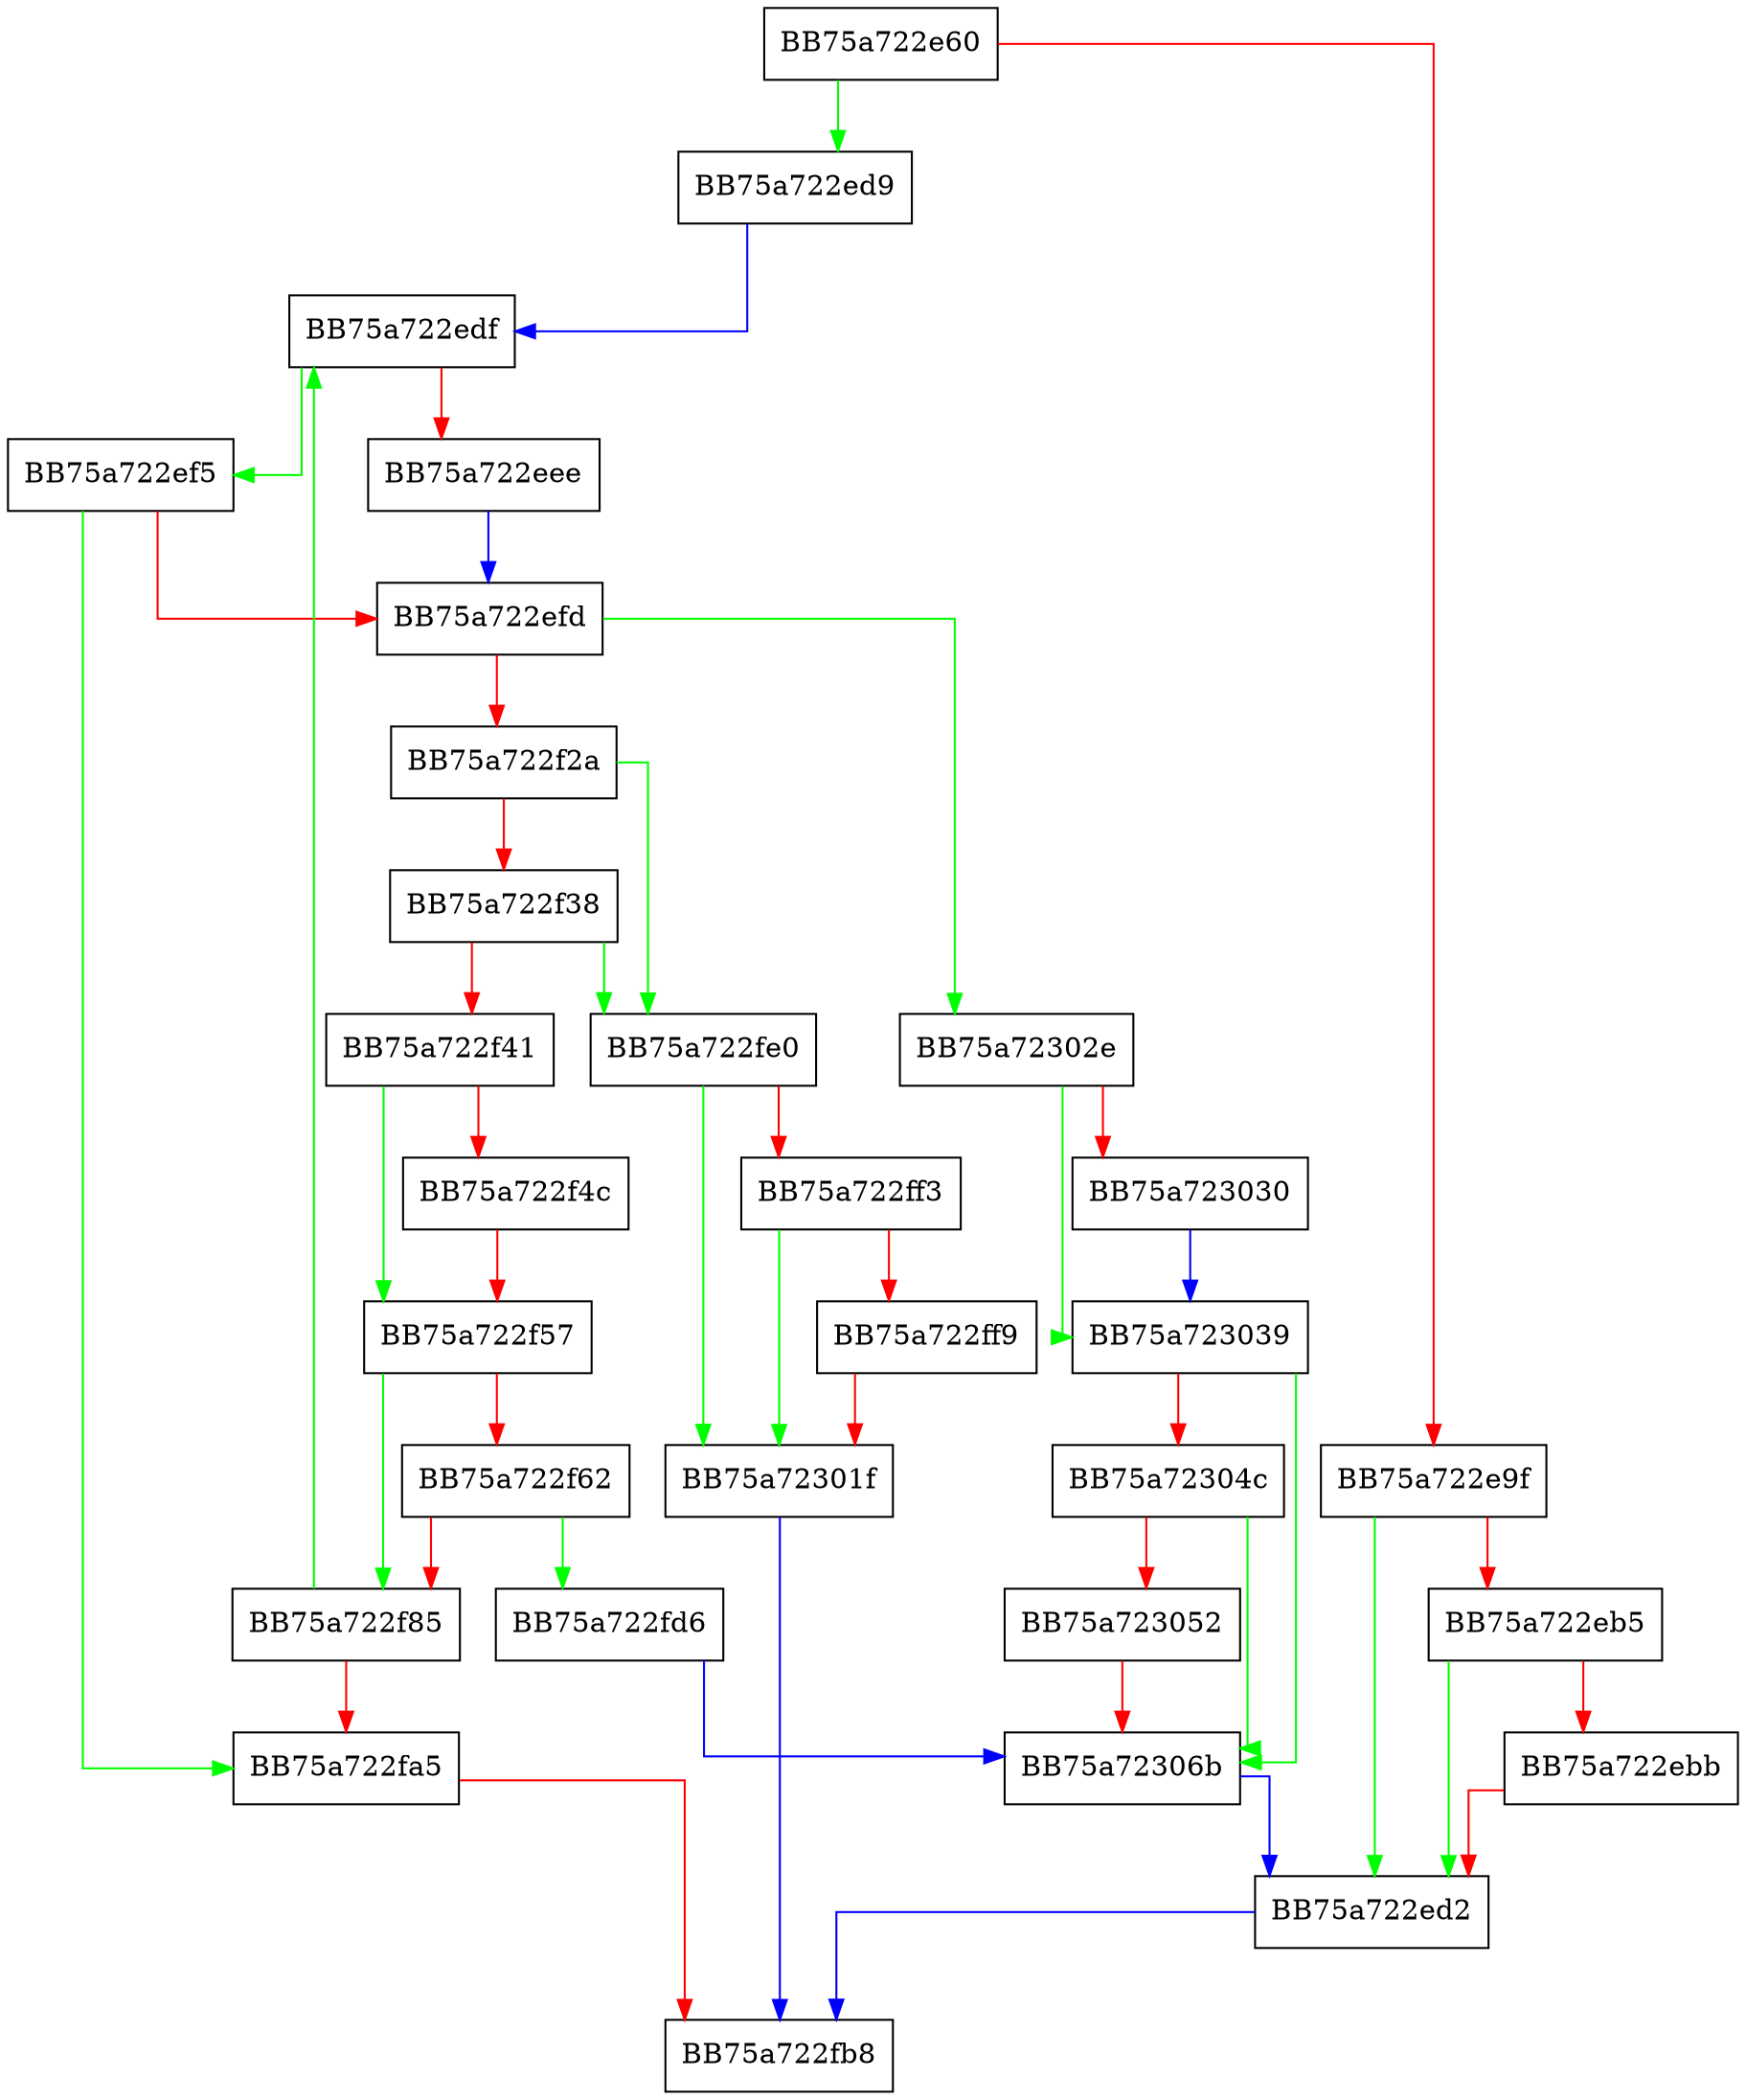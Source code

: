 digraph hash_seville_file {
  node [shape="box"];
  graph [splines=ortho];
  BB75a722e60 -> BB75a722ed9 [color="green"];
  BB75a722e60 -> BB75a722e9f [color="red"];
  BB75a722e9f -> BB75a722ed2 [color="green"];
  BB75a722e9f -> BB75a722eb5 [color="red"];
  BB75a722eb5 -> BB75a722ed2 [color="green"];
  BB75a722eb5 -> BB75a722ebb [color="red"];
  BB75a722ebb -> BB75a722ed2 [color="red"];
  BB75a722ed2 -> BB75a722fb8 [color="blue"];
  BB75a722ed9 -> BB75a722edf [color="blue"];
  BB75a722edf -> BB75a722ef5 [color="green"];
  BB75a722edf -> BB75a722eee [color="red"];
  BB75a722eee -> BB75a722efd [color="blue"];
  BB75a722ef5 -> BB75a722fa5 [color="green"];
  BB75a722ef5 -> BB75a722efd [color="red"];
  BB75a722efd -> BB75a72302e [color="green"];
  BB75a722efd -> BB75a722f2a [color="red"];
  BB75a722f2a -> BB75a722fe0 [color="green"];
  BB75a722f2a -> BB75a722f38 [color="red"];
  BB75a722f38 -> BB75a722fe0 [color="green"];
  BB75a722f38 -> BB75a722f41 [color="red"];
  BB75a722f41 -> BB75a722f57 [color="green"];
  BB75a722f41 -> BB75a722f4c [color="red"];
  BB75a722f4c -> BB75a722f57 [color="red"];
  BB75a722f57 -> BB75a722f85 [color="green"];
  BB75a722f57 -> BB75a722f62 [color="red"];
  BB75a722f62 -> BB75a722fd6 [color="green"];
  BB75a722f62 -> BB75a722f85 [color="red"];
  BB75a722f85 -> BB75a722edf [color="green"];
  BB75a722f85 -> BB75a722fa5 [color="red"];
  BB75a722fa5 -> BB75a722fb8 [color="red"];
  BB75a722fd6 -> BB75a72306b [color="blue"];
  BB75a722fe0 -> BB75a72301f [color="green"];
  BB75a722fe0 -> BB75a722ff3 [color="red"];
  BB75a722ff3 -> BB75a72301f [color="green"];
  BB75a722ff3 -> BB75a722ff9 [color="red"];
  BB75a722ff9 -> BB75a72301f [color="red"];
  BB75a72301f -> BB75a722fb8 [color="blue"];
  BB75a72302e -> BB75a723039 [color="green"];
  BB75a72302e -> BB75a723030 [color="red"];
  BB75a723030 -> BB75a723039 [color="blue"];
  BB75a723039 -> BB75a72306b [color="green"];
  BB75a723039 -> BB75a72304c [color="red"];
  BB75a72304c -> BB75a72306b [color="green"];
  BB75a72304c -> BB75a723052 [color="red"];
  BB75a723052 -> BB75a72306b [color="red"];
  BB75a72306b -> BB75a722ed2 [color="blue"];
}